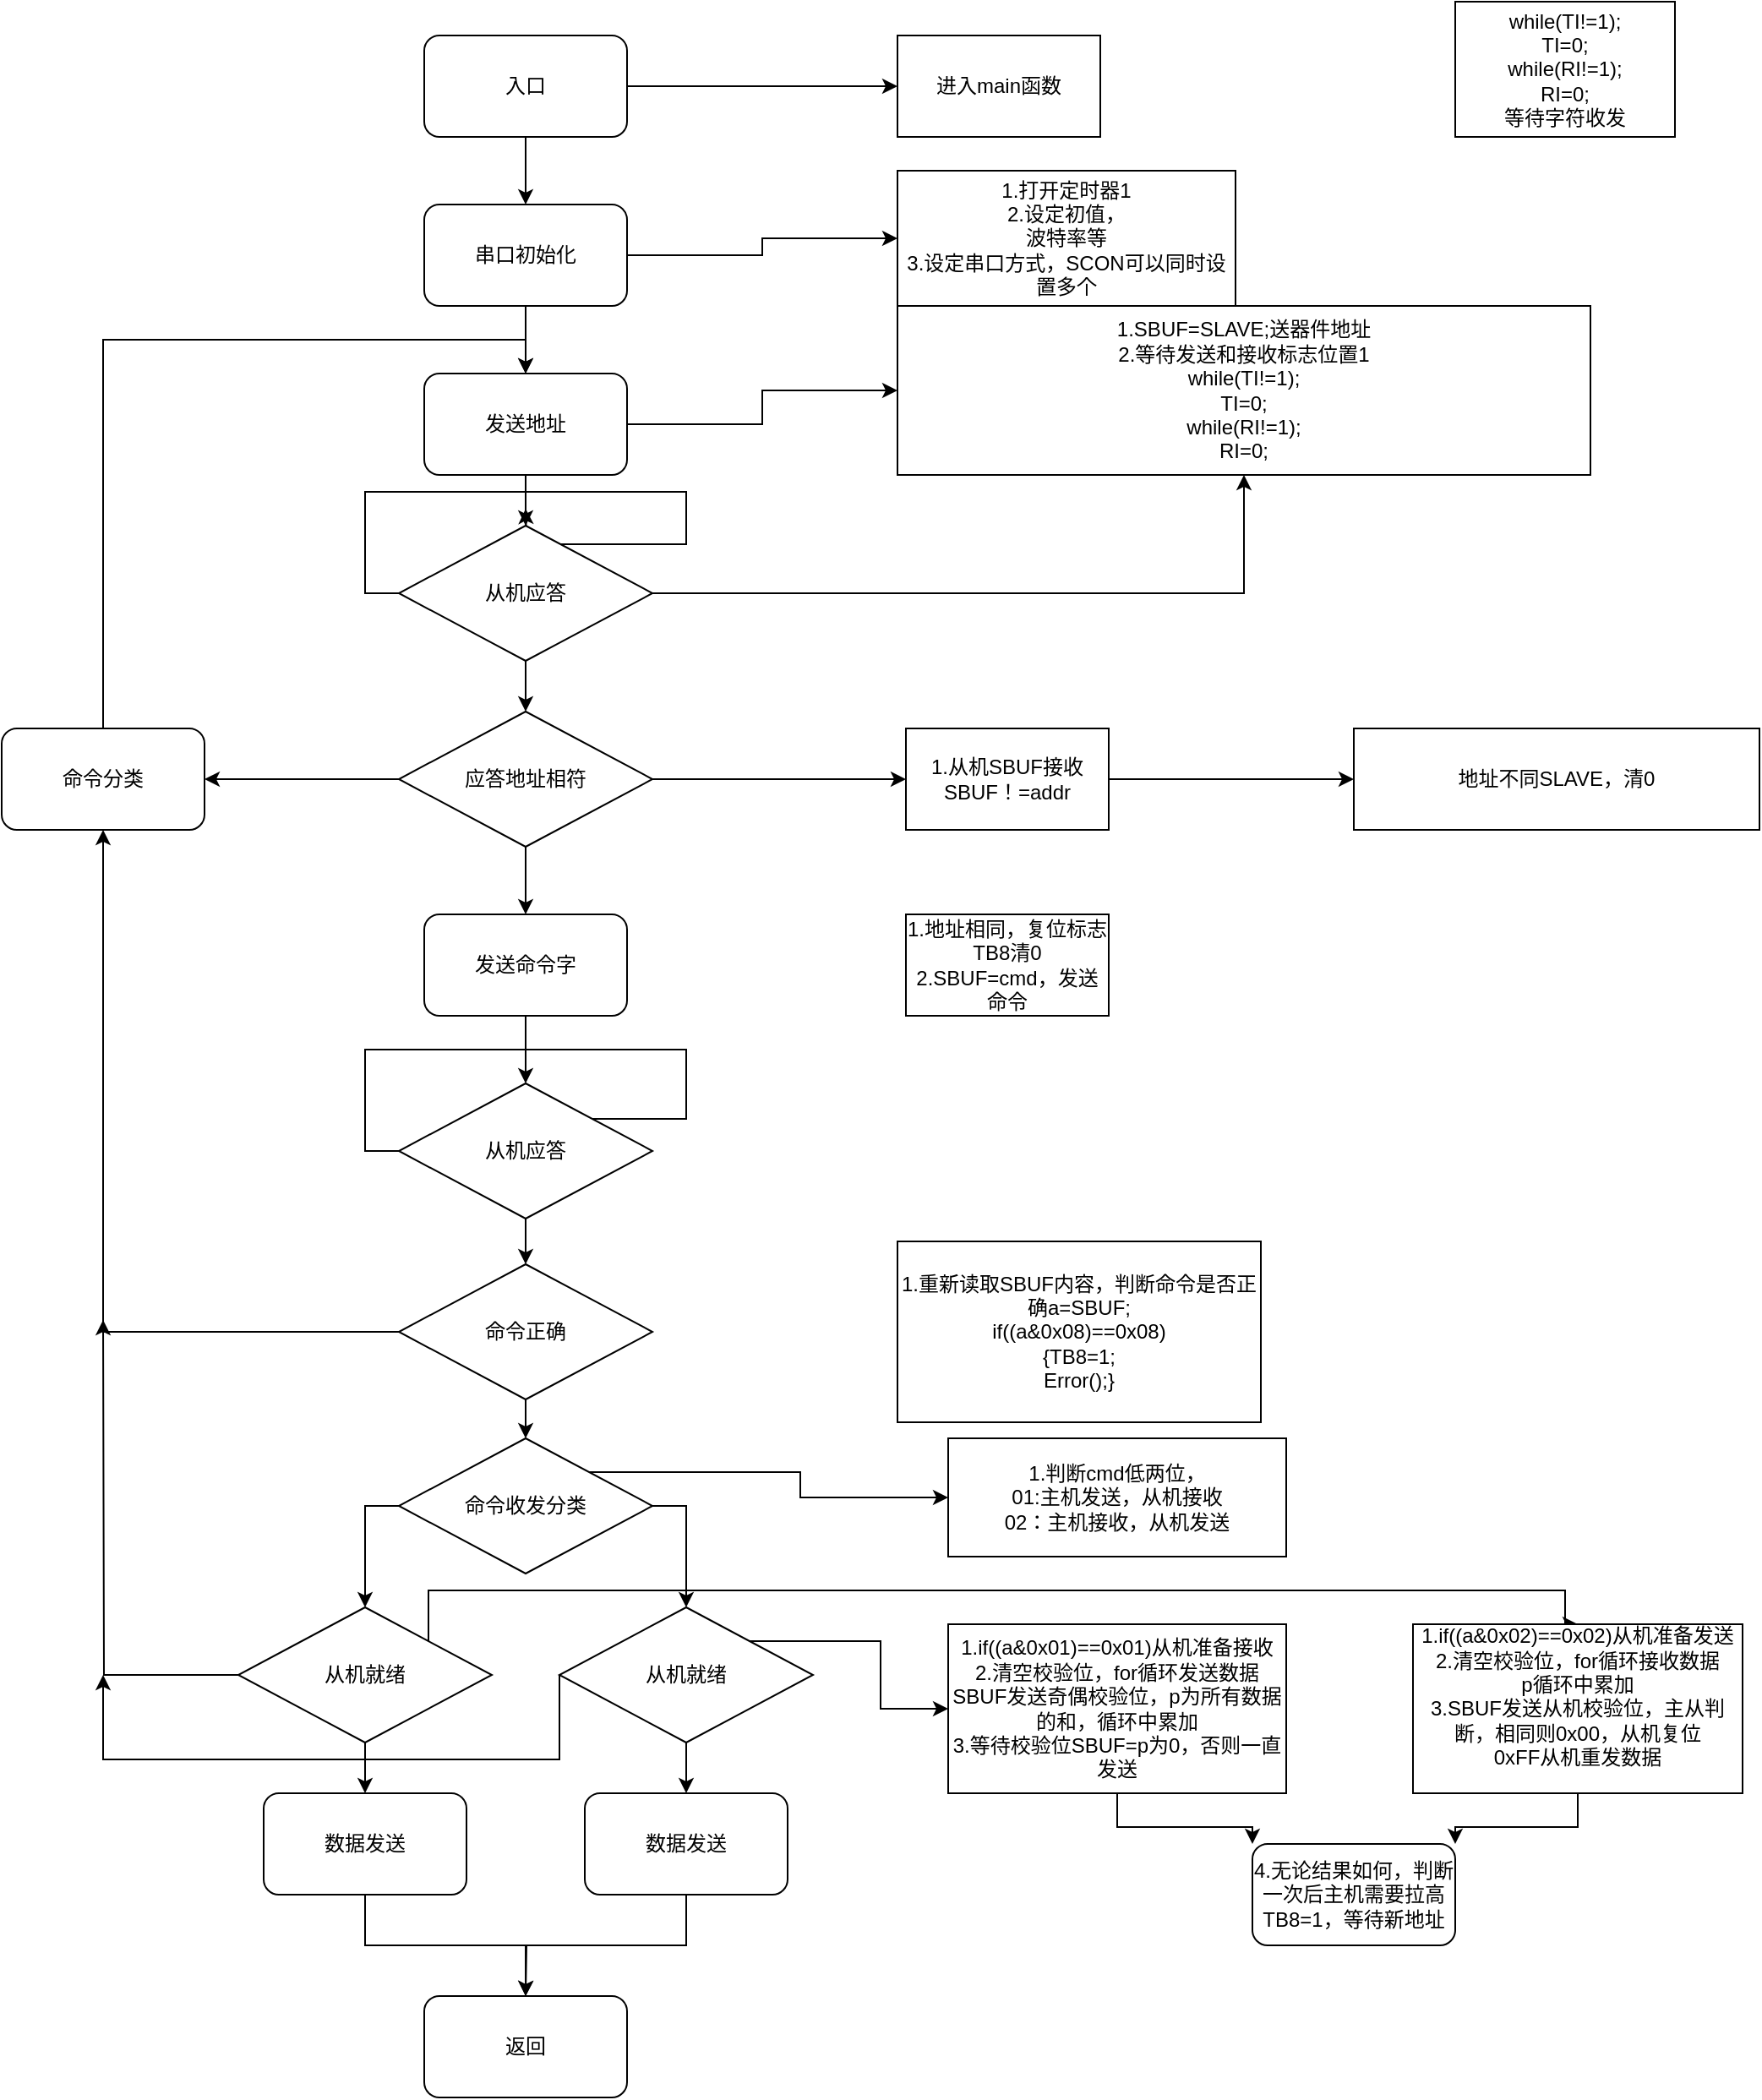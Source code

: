 <mxfile version="13.6.2" type="device"><diagram id="D3bS2RVmta8wUU2BiCDZ" name="第 1 页"><mxGraphModel dx="718" dy="687" grid="1" gridSize="10" guides="1" tooltips="1" connect="1" arrows="1" fold="1" page="1" pageScale="1" pageWidth="1169" pageHeight="1654" math="0" shadow="0"><root><mxCell id="0"/><mxCell id="1" parent="0"/><mxCell id="zrneh1x8bwhttIsQZPdR-19" style="edgeStyle=orthogonalEdgeStyle;rounded=0;orthogonalLoop=1;jettySize=auto;html=1;exitX=0.5;exitY=1;exitDx=0;exitDy=0;" parent="1" source="zrneh1x8bwhttIsQZPdR-1" target="zrneh1x8bwhttIsQZPdR-2" edge="1"><mxGeometry relative="1" as="geometry"/></mxCell><mxCell id="1Mmro8k9jS0zxMtMbSNR-3" style="edgeStyle=orthogonalEdgeStyle;rounded=0;orthogonalLoop=1;jettySize=auto;html=1;exitX=1;exitY=0.5;exitDx=0;exitDy=0;entryX=0;entryY=0.5;entryDx=0;entryDy=0;" edge="1" parent="1" source="zrneh1x8bwhttIsQZPdR-1" target="1Mmro8k9jS0zxMtMbSNR-1"><mxGeometry relative="1" as="geometry"/></mxCell><mxCell id="zrneh1x8bwhttIsQZPdR-1" value="入口" style="rounded=1;whiteSpace=wrap;html=1;" parent="1" vertex="1"><mxGeometry x="300" y="20" width="120" height="60" as="geometry"/></mxCell><mxCell id="zrneh1x8bwhttIsQZPdR-20" style="edgeStyle=orthogonalEdgeStyle;rounded=0;orthogonalLoop=1;jettySize=auto;html=1;exitX=0.5;exitY=1;exitDx=0;exitDy=0;" parent="1" source="zrneh1x8bwhttIsQZPdR-2" target="zrneh1x8bwhttIsQZPdR-3" edge="1"><mxGeometry relative="1" as="geometry"/></mxCell><mxCell id="1Mmro8k9jS0zxMtMbSNR-6" style="edgeStyle=orthogonalEdgeStyle;rounded=0;orthogonalLoop=1;jettySize=auto;html=1;exitX=1;exitY=0.5;exitDx=0;exitDy=0;entryX=0;entryY=0.5;entryDx=0;entryDy=0;" edge="1" parent="1" source="zrneh1x8bwhttIsQZPdR-2" target="1Mmro8k9jS0zxMtMbSNR-5"><mxGeometry relative="1" as="geometry"/></mxCell><mxCell id="zrneh1x8bwhttIsQZPdR-2" value="串口初始化" style="rounded=1;whiteSpace=wrap;html=1;" parent="1" vertex="1"><mxGeometry x="300" y="120" width="120" height="60" as="geometry"/></mxCell><mxCell id="zrneh1x8bwhttIsQZPdR-21" style="edgeStyle=orthogonalEdgeStyle;rounded=0;orthogonalLoop=1;jettySize=auto;html=1;exitX=0.5;exitY=1;exitDx=0;exitDy=0;entryX=0.5;entryY=0;entryDx=0;entryDy=0;" parent="1" source="zrneh1x8bwhttIsQZPdR-3" target="zrneh1x8bwhttIsQZPdR-6" edge="1"><mxGeometry relative="1" as="geometry"/></mxCell><mxCell id="1Mmro8k9jS0zxMtMbSNR-8" style="edgeStyle=orthogonalEdgeStyle;rounded=0;orthogonalLoop=1;jettySize=auto;html=1;exitX=1;exitY=0.5;exitDx=0;exitDy=0;entryX=0;entryY=0.5;entryDx=0;entryDy=0;" edge="1" parent="1" source="zrneh1x8bwhttIsQZPdR-3" target="1Mmro8k9jS0zxMtMbSNR-7"><mxGeometry relative="1" as="geometry"/></mxCell><mxCell id="zrneh1x8bwhttIsQZPdR-3" value="发送地址" style="rounded=1;whiteSpace=wrap;html=1;" parent="1" vertex="1"><mxGeometry x="300" y="220" width="120" height="60" as="geometry"/></mxCell><mxCell id="zrneh1x8bwhttIsQZPdR-22" style="edgeStyle=orthogonalEdgeStyle;rounded=0;orthogonalLoop=1;jettySize=auto;html=1;exitX=0;exitY=0.5;exitDx=0;exitDy=0;" parent="1" source="zrneh1x8bwhttIsQZPdR-6" edge="1"><mxGeometry relative="1" as="geometry"><mxPoint x="360" y="300" as="targetPoint"/></mxGeometry></mxCell><mxCell id="zrneh1x8bwhttIsQZPdR-23" style="edgeStyle=orthogonalEdgeStyle;rounded=0;orthogonalLoop=1;jettySize=auto;html=1;exitX=0.5;exitY=1;exitDx=0;exitDy=0;entryX=0.5;entryY=0;entryDx=0;entryDy=0;" parent="1" source="zrneh1x8bwhttIsQZPdR-6" target="zrneh1x8bwhttIsQZPdR-7" edge="1"><mxGeometry relative="1" as="geometry"/></mxCell><mxCell id="1Mmro8k9jS0zxMtMbSNR-9" style="edgeStyle=orthogonalEdgeStyle;rounded=0;orthogonalLoop=1;jettySize=auto;html=1;exitX=1;exitY=0.5;exitDx=0;exitDy=0;entryX=0.5;entryY=1;entryDx=0;entryDy=0;" edge="1" parent="1" source="zrneh1x8bwhttIsQZPdR-6" target="1Mmro8k9jS0zxMtMbSNR-7"><mxGeometry relative="1" as="geometry"/></mxCell><mxCell id="zrneh1x8bwhttIsQZPdR-6" value="从机应答" style="rhombus;whiteSpace=wrap;html=1;" parent="1" vertex="1"><mxGeometry x="285" y="310" width="150" height="80" as="geometry"/></mxCell><mxCell id="zrneh1x8bwhttIsQZPdR-27" style="edgeStyle=orthogonalEdgeStyle;rounded=0;orthogonalLoop=1;jettySize=auto;html=1;exitX=0;exitY=0.5;exitDx=0;exitDy=0;entryX=1;entryY=0.5;entryDx=0;entryDy=0;" parent="1" source="zrneh1x8bwhttIsQZPdR-7" target="zrneh1x8bwhttIsQZPdR-25" edge="1"><mxGeometry relative="1" as="geometry"/></mxCell><mxCell id="zrneh1x8bwhttIsQZPdR-28" style="edgeStyle=orthogonalEdgeStyle;rounded=0;orthogonalLoop=1;jettySize=auto;html=1;exitX=0.5;exitY=1;exitDx=0;exitDy=0;entryX=0.5;entryY=0;entryDx=0;entryDy=0;" parent="1" source="zrneh1x8bwhttIsQZPdR-7" target="zrneh1x8bwhttIsQZPdR-8" edge="1"><mxGeometry relative="1" as="geometry"/></mxCell><mxCell id="1Mmro8k9jS0zxMtMbSNR-11" style="edgeStyle=orthogonalEdgeStyle;rounded=0;orthogonalLoop=1;jettySize=auto;html=1;exitX=1;exitY=0.5;exitDx=0;exitDy=0;entryX=0;entryY=0.5;entryDx=0;entryDy=0;" edge="1" parent="1" source="zrneh1x8bwhttIsQZPdR-7" target="1Mmro8k9jS0zxMtMbSNR-10"><mxGeometry relative="1" as="geometry"/></mxCell><mxCell id="zrneh1x8bwhttIsQZPdR-7" value="应答地址相符" style="rhombus;whiteSpace=wrap;html=1;" parent="1" vertex="1"><mxGeometry x="285" y="420" width="150" height="80" as="geometry"/></mxCell><mxCell id="zrneh1x8bwhttIsQZPdR-29" style="edgeStyle=orthogonalEdgeStyle;rounded=0;orthogonalLoop=1;jettySize=auto;html=1;exitX=0.5;exitY=1;exitDx=0;exitDy=0;entryX=0.5;entryY=0;entryDx=0;entryDy=0;" parent="1" source="zrneh1x8bwhttIsQZPdR-8" target="zrneh1x8bwhttIsQZPdR-10" edge="1"><mxGeometry relative="1" as="geometry"/></mxCell><mxCell id="zrneh1x8bwhttIsQZPdR-8" value="发送命令字" style="rounded=1;whiteSpace=wrap;html=1;" parent="1" vertex="1"><mxGeometry x="300" y="540" width="120" height="60" as="geometry"/></mxCell><mxCell id="zrneh1x8bwhttIsQZPdR-30" style="edgeStyle=orthogonalEdgeStyle;rounded=0;orthogonalLoop=1;jettySize=auto;html=1;exitX=0;exitY=0.5;exitDx=0;exitDy=0;" parent="1" source="zrneh1x8bwhttIsQZPdR-10" edge="1"><mxGeometry relative="1" as="geometry"><mxPoint x="360" y="640" as="targetPoint"/></mxGeometry></mxCell><mxCell id="zrneh1x8bwhttIsQZPdR-31" style="edgeStyle=orthogonalEdgeStyle;rounded=0;orthogonalLoop=1;jettySize=auto;html=1;exitX=0.5;exitY=1;exitDx=0;exitDy=0;" parent="1" source="zrneh1x8bwhttIsQZPdR-10" target="zrneh1x8bwhttIsQZPdR-11" edge="1"><mxGeometry relative="1" as="geometry"/></mxCell><mxCell id="zrneh1x8bwhttIsQZPdR-10" value="从机应答" style="rhombus;whiteSpace=wrap;html=1;" parent="1" vertex="1"><mxGeometry x="285" y="640" width="150" height="80" as="geometry"/></mxCell><mxCell id="zrneh1x8bwhttIsQZPdR-32" style="edgeStyle=orthogonalEdgeStyle;rounded=0;orthogonalLoop=1;jettySize=auto;html=1;exitX=0;exitY=0.5;exitDx=0;exitDy=0;entryX=0.5;entryY=1;entryDx=0;entryDy=0;" parent="1" source="zrneh1x8bwhttIsQZPdR-11" target="zrneh1x8bwhttIsQZPdR-25" edge="1"><mxGeometry relative="1" as="geometry"/></mxCell><mxCell id="zrneh1x8bwhttIsQZPdR-33" style="edgeStyle=orthogonalEdgeStyle;rounded=0;orthogonalLoop=1;jettySize=auto;html=1;exitX=0.5;exitY=1;exitDx=0;exitDy=0;entryX=0.5;entryY=0;entryDx=0;entryDy=0;" parent="1" source="zrneh1x8bwhttIsQZPdR-11" target="zrneh1x8bwhttIsQZPdR-12" edge="1"><mxGeometry relative="1" as="geometry"/></mxCell><mxCell id="zrneh1x8bwhttIsQZPdR-11" value="命令正确" style="rhombus;whiteSpace=wrap;html=1;" parent="1" vertex="1"><mxGeometry x="285" y="747" width="150" height="80" as="geometry"/></mxCell><mxCell id="zrneh1x8bwhttIsQZPdR-36" style="edgeStyle=orthogonalEdgeStyle;rounded=0;orthogonalLoop=1;jettySize=auto;html=1;exitX=0;exitY=0.5;exitDx=0;exitDy=0;" parent="1" source="zrneh1x8bwhttIsQZPdR-12" target="zrneh1x8bwhttIsQZPdR-13" edge="1"><mxGeometry relative="1" as="geometry"/></mxCell><mxCell id="zrneh1x8bwhttIsQZPdR-38" style="edgeStyle=orthogonalEdgeStyle;rounded=0;orthogonalLoop=1;jettySize=auto;html=1;exitX=1;exitY=0.5;exitDx=0;exitDy=0;entryX=0.5;entryY=0;entryDx=0;entryDy=0;" parent="1" source="zrneh1x8bwhttIsQZPdR-12" target="zrneh1x8bwhttIsQZPdR-14" edge="1"><mxGeometry relative="1" as="geometry"/></mxCell><mxCell id="1Mmro8k9jS0zxMtMbSNR-18" style="edgeStyle=orthogonalEdgeStyle;rounded=0;orthogonalLoop=1;jettySize=auto;html=1;exitX=1;exitY=0;exitDx=0;exitDy=0;entryX=0;entryY=0.5;entryDx=0;entryDy=0;" edge="1" parent="1" source="zrneh1x8bwhttIsQZPdR-12" target="1Mmro8k9jS0zxMtMbSNR-17"><mxGeometry relative="1" as="geometry"/></mxCell><mxCell id="zrneh1x8bwhttIsQZPdR-12" value="命令收发分类" style="rhombus;whiteSpace=wrap;html=1;" parent="1" vertex="1"><mxGeometry x="285" y="850" width="150" height="80" as="geometry"/></mxCell><mxCell id="zrneh1x8bwhttIsQZPdR-40" style="edgeStyle=orthogonalEdgeStyle;rounded=0;orthogonalLoop=1;jettySize=auto;html=1;exitX=0.5;exitY=1;exitDx=0;exitDy=0;entryX=0.5;entryY=0;entryDx=0;entryDy=0;" parent="1" source="zrneh1x8bwhttIsQZPdR-13" target="zrneh1x8bwhttIsQZPdR-15" edge="1"><mxGeometry relative="1" as="geometry"/></mxCell><mxCell id="zrneh1x8bwhttIsQZPdR-44" style="edgeStyle=orthogonalEdgeStyle;rounded=0;orthogonalLoop=1;jettySize=auto;html=1;exitX=0;exitY=0.5;exitDx=0;exitDy=0;" parent="1" source="zrneh1x8bwhttIsQZPdR-13" edge="1"><mxGeometry relative="1" as="geometry"><mxPoint x="110.0" y="780" as="targetPoint"/></mxGeometry></mxCell><mxCell id="1Mmro8k9jS0zxMtMbSNR-22" style="edgeStyle=orthogonalEdgeStyle;rounded=0;orthogonalLoop=1;jettySize=auto;html=1;exitX=1;exitY=0;exitDx=0;exitDy=0;entryX=0.5;entryY=0;entryDx=0;entryDy=0;" edge="1" parent="1" source="zrneh1x8bwhttIsQZPdR-13" target="1Mmro8k9jS0zxMtMbSNR-21"><mxGeometry relative="1" as="geometry"><Array as="points"><mxPoint x="302" y="940"/><mxPoint x="975" y="940"/></Array></mxGeometry></mxCell><mxCell id="zrneh1x8bwhttIsQZPdR-13" value="从机就绪" style="rhombus;whiteSpace=wrap;html=1;" parent="1" vertex="1"><mxGeometry x="190" y="950" width="150" height="80" as="geometry"/></mxCell><mxCell id="zrneh1x8bwhttIsQZPdR-41" style="edgeStyle=orthogonalEdgeStyle;rounded=0;orthogonalLoop=1;jettySize=auto;html=1;exitX=0.5;exitY=1;exitDx=0;exitDy=0;entryX=0.5;entryY=0;entryDx=0;entryDy=0;" parent="1" source="zrneh1x8bwhttIsQZPdR-14" target="zrneh1x8bwhttIsQZPdR-17" edge="1"><mxGeometry relative="1" as="geometry"/></mxCell><mxCell id="zrneh1x8bwhttIsQZPdR-45" style="edgeStyle=orthogonalEdgeStyle;rounded=0;orthogonalLoop=1;jettySize=auto;html=1;exitX=0;exitY=0.5;exitDx=0;exitDy=0;" parent="1" source="zrneh1x8bwhttIsQZPdR-14" edge="1"><mxGeometry relative="1" as="geometry"><mxPoint x="110" y="990" as="targetPoint"/><Array as="points"><mxPoint x="380" y="1040"/></Array></mxGeometry></mxCell><mxCell id="1Mmro8k9jS0zxMtMbSNR-20" style="edgeStyle=orthogonalEdgeStyle;rounded=0;orthogonalLoop=1;jettySize=auto;html=1;exitX=1;exitY=0;exitDx=0;exitDy=0;" edge="1" parent="1" source="zrneh1x8bwhttIsQZPdR-14" target="1Mmro8k9jS0zxMtMbSNR-19"><mxGeometry relative="1" as="geometry"/></mxCell><mxCell id="zrneh1x8bwhttIsQZPdR-14" value="从机就绪" style="rhombus;whiteSpace=wrap;html=1;" parent="1" vertex="1"><mxGeometry x="380" y="950" width="150" height="80" as="geometry"/></mxCell><mxCell id="zrneh1x8bwhttIsQZPdR-42" style="edgeStyle=orthogonalEdgeStyle;rounded=0;orthogonalLoop=1;jettySize=auto;html=1;exitX=0.5;exitY=1;exitDx=0;exitDy=0;entryX=0.5;entryY=0;entryDx=0;entryDy=0;" parent="1" source="zrneh1x8bwhttIsQZPdR-15" target="zrneh1x8bwhttIsQZPdR-18" edge="1"><mxGeometry relative="1" as="geometry"/></mxCell><mxCell id="zrneh1x8bwhttIsQZPdR-15" value="数据发送" style="rounded=1;whiteSpace=wrap;html=1;" parent="1" vertex="1"><mxGeometry x="205" y="1060" width="120" height="60" as="geometry"/></mxCell><mxCell id="zrneh1x8bwhttIsQZPdR-43" style="edgeStyle=orthogonalEdgeStyle;rounded=0;orthogonalLoop=1;jettySize=auto;html=1;exitX=0.5;exitY=1;exitDx=0;exitDy=0;" parent="1" source="zrneh1x8bwhttIsQZPdR-17" edge="1"><mxGeometry relative="1" as="geometry"><mxPoint x="360" y="1180" as="targetPoint"/></mxGeometry></mxCell><mxCell id="zrneh1x8bwhttIsQZPdR-17" value="数据发送" style="rounded=1;whiteSpace=wrap;html=1;" parent="1" vertex="1"><mxGeometry x="395" y="1060" width="120" height="60" as="geometry"/></mxCell><mxCell id="zrneh1x8bwhttIsQZPdR-18" value="返回" style="rounded=1;whiteSpace=wrap;html=1;" parent="1" vertex="1"><mxGeometry x="300" y="1180" width="120" height="60" as="geometry"/></mxCell><mxCell id="zrneh1x8bwhttIsQZPdR-26" style="edgeStyle=orthogonalEdgeStyle;rounded=0;orthogonalLoop=1;jettySize=auto;html=1;exitX=0.5;exitY=0;exitDx=0;exitDy=0;entryX=0.5;entryY=0;entryDx=0;entryDy=0;" parent="1" source="zrneh1x8bwhttIsQZPdR-25" target="zrneh1x8bwhttIsQZPdR-3" edge="1"><mxGeometry relative="1" as="geometry"/></mxCell><mxCell id="zrneh1x8bwhttIsQZPdR-25" value="命令分类" style="rounded=1;whiteSpace=wrap;html=1;" parent="1" vertex="1"><mxGeometry x="50" y="430" width="120" height="60" as="geometry"/></mxCell><mxCell id="1Mmro8k9jS0zxMtMbSNR-1" value="进入main函数" style="rounded=0;whiteSpace=wrap;html=1;" vertex="1" parent="1"><mxGeometry x="580" y="20" width="120" height="60" as="geometry"/></mxCell><mxCell id="1Mmro8k9jS0zxMtMbSNR-5" value="1.打开定时器1&lt;br&gt;2.设定初值，&lt;br&gt;波特率等&lt;br&gt;3.设定串口方式，SCON可以同时设置多个" style="rounded=0;whiteSpace=wrap;html=1;" vertex="1" parent="1"><mxGeometry x="580" y="100" width="200" height="80" as="geometry"/></mxCell><mxCell id="1Mmro8k9jS0zxMtMbSNR-7" value="1.SBUF=SLAVE;送器件地址&lt;br&gt;2.等待发送和接收标志位置1&lt;span&gt;&#9;&#9;&lt;br&gt;&lt;/span&gt;&lt;span&gt;while(TI!=1);&lt;/span&gt;&lt;div&gt;&lt;span&gt;&#9;&#9;&lt;/span&gt;TI=0;&lt;/div&gt;&lt;div&gt;&lt;span&gt;&#9;&#9;&lt;/span&gt;while(RI!=1);&lt;/div&gt;&lt;div&gt;&lt;span&gt;&#9;&#9;&lt;/span&gt;RI=0;&lt;/div&gt;" style="rounded=0;whiteSpace=wrap;html=1;" vertex="1" parent="1"><mxGeometry x="580" y="180" width="410" height="100" as="geometry"/></mxCell><mxCell id="1Mmro8k9jS0zxMtMbSNR-13" style="edgeStyle=orthogonalEdgeStyle;rounded=0;orthogonalLoop=1;jettySize=auto;html=1;exitX=1;exitY=0.5;exitDx=0;exitDy=0;entryX=0;entryY=0.5;entryDx=0;entryDy=0;" edge="1" parent="1" source="1Mmro8k9jS0zxMtMbSNR-10" target="1Mmro8k9jS0zxMtMbSNR-12"><mxGeometry relative="1" as="geometry"/></mxCell><mxCell id="1Mmro8k9jS0zxMtMbSNR-10" value="1.从机SBUF接收SBUF！=addr" style="rounded=0;whiteSpace=wrap;html=1;" vertex="1" parent="1"><mxGeometry x="585" y="430" width="120" height="60" as="geometry"/></mxCell><mxCell id="1Mmro8k9jS0zxMtMbSNR-12" value="地址不同SLAVE，清0" style="rounded=0;whiteSpace=wrap;html=1;" vertex="1" parent="1"><mxGeometry x="850" y="430" width="240" height="60" as="geometry"/></mxCell><mxCell id="1Mmro8k9jS0zxMtMbSNR-14" value="1.地址相同，复位标志TB8清0&lt;br&gt;2.SBUF=cmd，发送命令" style="rounded=0;whiteSpace=wrap;html=1;" vertex="1" parent="1"><mxGeometry x="585" y="540" width="120" height="60" as="geometry"/></mxCell><mxCell id="1Mmro8k9jS0zxMtMbSNR-15" value="&lt;div&gt;&lt;span&gt;&#9;&#9;&#9;&lt;/span&gt;while(TI!=1);&lt;/div&gt;&lt;div&gt;&lt;span&gt;&#9;&#9;&#9;&lt;/span&gt;TI=0;&lt;/div&gt;&lt;div&gt;&lt;span&gt;&#9;&#9;&#9;&lt;/span&gt;while(RI!=1);&lt;/div&gt;&lt;div&gt;&lt;span&gt;&#9;&#9;&#9;&lt;/span&gt;RI=0;&lt;/div&gt;&lt;div&gt;等待字符收发&lt;/div&gt;" style="rounded=0;whiteSpace=wrap;html=1;" vertex="1" parent="1"><mxGeometry x="910" width="130" height="80" as="geometry"/></mxCell><mxCell id="1Mmro8k9jS0zxMtMbSNR-16" value="1.重新读取SBUF内容，判断命令是否正确a=SBUF;&lt;br&gt;&lt;div&gt;&lt;span&gt;&#9;&#9;&#9;&lt;/span&gt;if((a&amp;amp;0x08)==0x08)&lt;/div&gt;&lt;div&gt;&lt;span&gt;&#9;&#9;&#9;&lt;/span&gt;{&lt;span&gt;TB8=1;&lt;/span&gt;&lt;/div&gt;&lt;div&gt;&lt;span&gt;&#9;&#9;&#9;&#9;&lt;/span&gt;Error();&lt;span&gt;}&lt;/span&gt;&lt;/div&gt;" style="rounded=0;whiteSpace=wrap;html=1;" vertex="1" parent="1"><mxGeometry x="580" y="733.5" width="215" height="107" as="geometry"/></mxCell><mxCell id="1Mmro8k9jS0zxMtMbSNR-17" value="1.判断cmd低两位，&lt;br&gt;01:主机发送，从机接收&lt;br&gt;02：主机接收，从机发送" style="rounded=0;whiteSpace=wrap;html=1;" vertex="1" parent="1"><mxGeometry x="610" y="850" width="200" height="70" as="geometry"/></mxCell><mxCell id="1Mmro8k9jS0zxMtMbSNR-24" style="edgeStyle=orthogonalEdgeStyle;rounded=0;orthogonalLoop=1;jettySize=auto;html=1;exitX=0.5;exitY=1;exitDx=0;exitDy=0;entryX=0;entryY=0;entryDx=0;entryDy=0;" edge="1" parent="1" source="1Mmro8k9jS0zxMtMbSNR-19" target="1Mmro8k9jS0zxMtMbSNR-23"><mxGeometry relative="1" as="geometry"/></mxCell><mxCell id="1Mmro8k9jS0zxMtMbSNR-19" value="1.if((a&amp;amp;0x01)==0x01)从机准备接收&lt;br&gt;2.清空校验位，for循环发送数据&lt;br&gt;SBUF发送奇偶校验位，p为所有数据的和，循环中累加&lt;br&gt;3.等待校验位SBUF=p为0，否则一直发送" style="rounded=0;whiteSpace=wrap;html=1;" vertex="1" parent="1"><mxGeometry x="610" y="960" width="200" height="100" as="geometry"/></mxCell><mxCell id="1Mmro8k9jS0zxMtMbSNR-25" style="edgeStyle=orthogonalEdgeStyle;rounded=0;orthogonalLoop=1;jettySize=auto;html=1;exitX=0.5;exitY=1;exitDx=0;exitDy=0;entryX=1;entryY=0;entryDx=0;entryDy=0;" edge="1" parent="1" source="1Mmro8k9jS0zxMtMbSNR-21" target="1Mmro8k9jS0zxMtMbSNR-23"><mxGeometry relative="1" as="geometry"/></mxCell><mxCell id="1Mmro8k9jS0zxMtMbSNR-21" value="&lt;span&gt;1.if((a&amp;amp;0x02)==0x02)从机准备发送&lt;/span&gt;&lt;br&gt;&lt;span&gt;2.清空校验位，for循环接收数据&lt;/span&gt;&lt;br&gt;&lt;span&gt;p循环中累加&lt;/span&gt;&lt;br&gt;&lt;span&gt;3.SBUF发送从机校验位，主从判断，相同则0x00，从机复位&lt;br&gt;0xFF从机重发数据&lt;br&gt;&lt;br&gt;&lt;/span&gt;" style="rounded=0;whiteSpace=wrap;html=1;" vertex="1" parent="1"><mxGeometry x="885" y="960" width="195" height="100" as="geometry"/></mxCell><mxCell id="1Mmro8k9jS0zxMtMbSNR-23" value="&lt;span&gt;4.无论结果如何，判断一次后主机需要拉高TB8=1，等待新地址&lt;/span&gt;" style="rounded=1;whiteSpace=wrap;html=1;" vertex="1" parent="1"><mxGeometry x="790" y="1090" width="120" height="60" as="geometry"/></mxCell></root></mxGraphModel></diagram></mxfile>